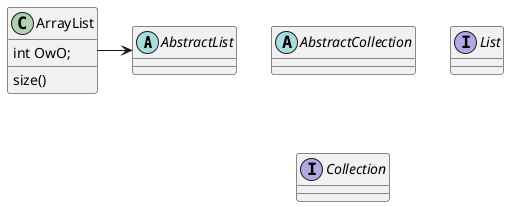 @startuml

abstract class AbstractList
abstract AbstractCollection
interface List
interface Collection

class ArrayList {
int OwO;
size()
}
ArrayList->AbstractList


@enduml